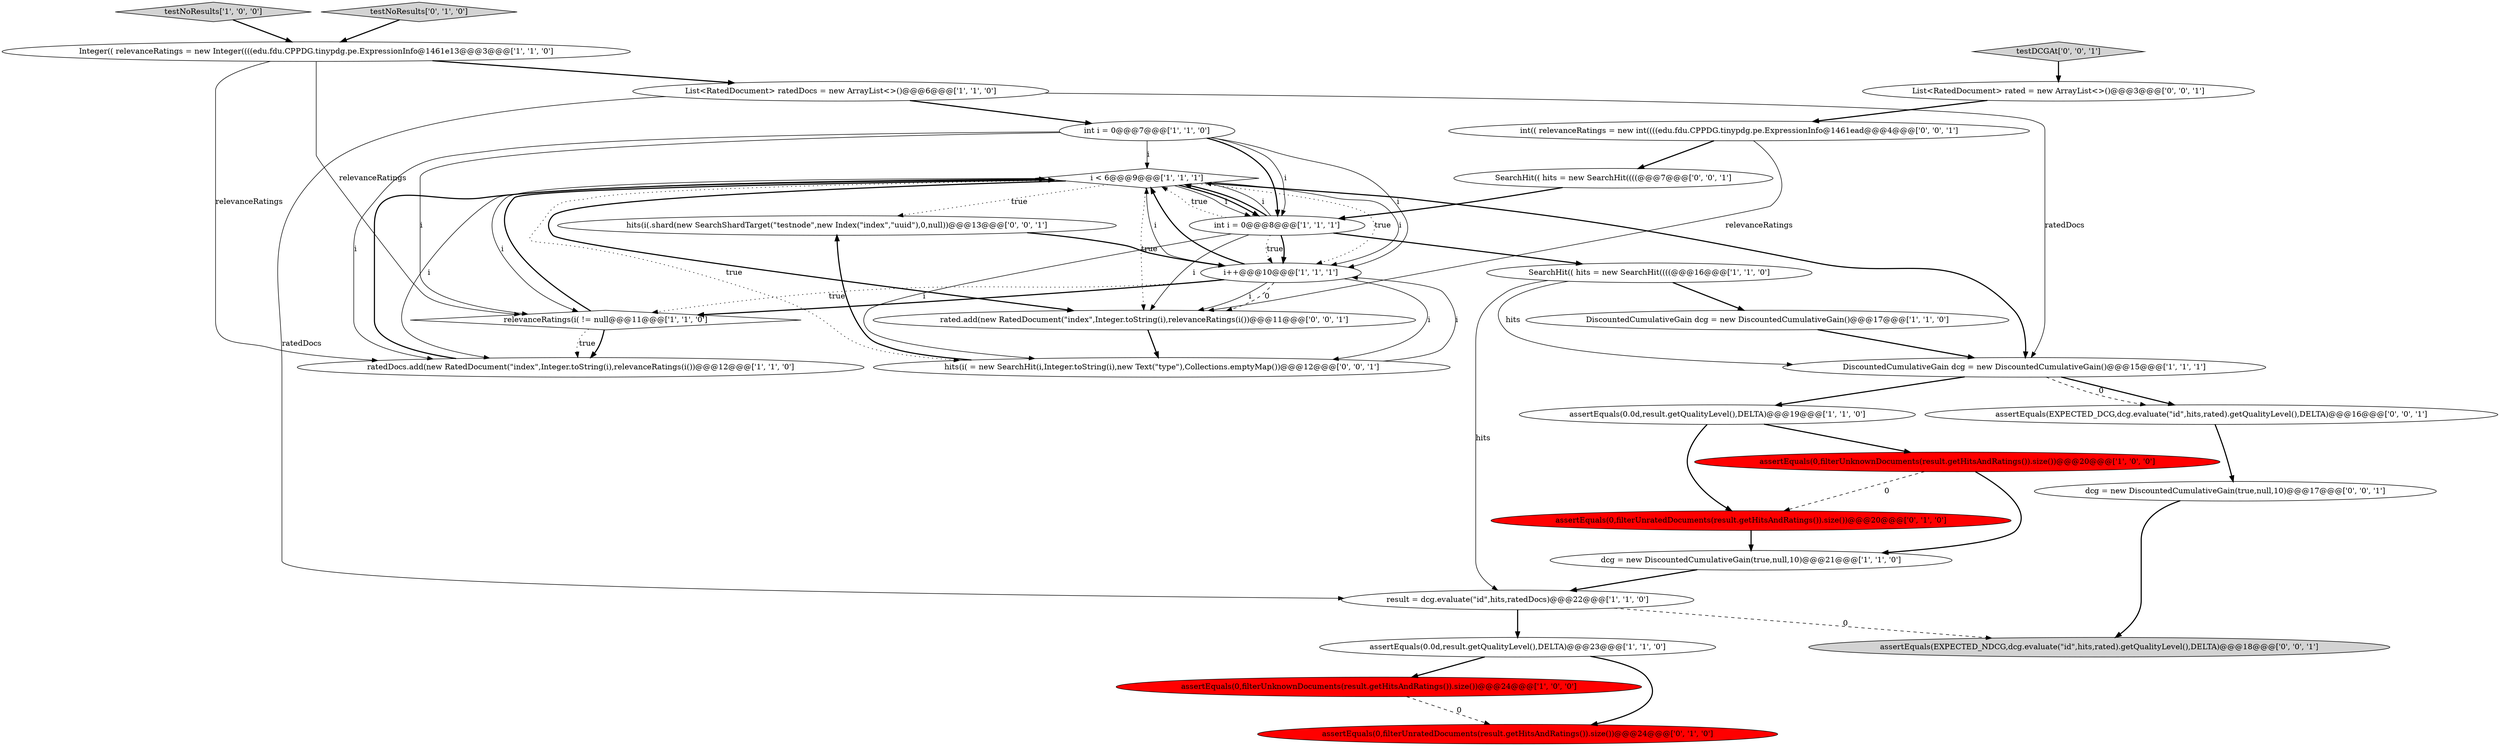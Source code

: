 digraph {
2 [style = filled, label = "SearchHit(( hits = new SearchHit((((@@@16@@@['1', '1', '0']", fillcolor = white, shape = ellipse image = "AAA0AAABBB1BBB"];
10 [style = filled, label = "assertEquals(0,filterUnknownDocuments(result.getHitsAndRatings()).size())@@@24@@@['1', '0', '0']", fillcolor = red, shape = ellipse image = "AAA1AAABBB1BBB"];
5 [style = filled, label = "i < 6@@@9@@@['1', '1', '1']", fillcolor = white, shape = diamond image = "AAA0AAABBB1BBB"];
13 [style = filled, label = "result = dcg.evaluate(\"id\",hits,ratedDocs)@@@22@@@['1', '1', '0']", fillcolor = white, shape = ellipse image = "AAA0AAABBB1BBB"];
9 [style = filled, label = "dcg = new DiscountedCumulativeGain(true,null,10)@@@21@@@['1', '1', '0']", fillcolor = white, shape = ellipse image = "AAA0AAABBB1BBB"];
27 [style = filled, label = "dcg = new DiscountedCumulativeGain(true,null,10)@@@17@@@['0', '0', '1']", fillcolor = white, shape = ellipse image = "AAA0AAABBB3BBB"];
26 [style = filled, label = "SearchHit(( hits = new SearchHit((((@@@7@@@['0', '0', '1']", fillcolor = white, shape = ellipse image = "AAA0AAABBB3BBB"];
4 [style = filled, label = "List<RatedDocument> ratedDocs = new ArrayList<>()@@@6@@@['1', '1', '0']", fillcolor = white, shape = ellipse image = "AAA0AAABBB1BBB"];
1 [style = filled, label = "relevanceRatings(i( != null@@@11@@@['1', '1', '0']", fillcolor = white, shape = diamond image = "AAA0AAABBB1BBB"];
20 [style = filled, label = "assertEquals(0,filterUnratedDocuments(result.getHitsAndRatings()).size())@@@24@@@['0', '1', '0']", fillcolor = red, shape = ellipse image = "AAA1AAABBB2BBB"];
7 [style = filled, label = "ratedDocs.add(new RatedDocument(\"index\",Integer.toString(i),relevanceRatings(i())@@@12@@@['1', '1', '0']", fillcolor = white, shape = ellipse image = "AAA0AAABBB1BBB"];
30 [style = filled, label = "assertEquals(EXPECTED_DCG,dcg.evaluate(\"id\",hits,rated).getQualityLevel(),DELTA)@@@16@@@['0', '0', '1']", fillcolor = white, shape = ellipse image = "AAA0AAABBB3BBB"];
12 [style = filled, label = "testNoResults['1', '0', '0']", fillcolor = lightgray, shape = diamond image = "AAA0AAABBB1BBB"];
29 [style = filled, label = "assertEquals(EXPECTED_NDCG,dcg.evaluate(\"id\",hits,rated).getQualityLevel(),DELTA)@@@18@@@['0', '0', '1']", fillcolor = lightgray, shape = ellipse image = "AAA0AAABBB3BBB"];
28 [style = filled, label = "List<RatedDocument> rated = new ArrayList<>()@@@3@@@['0', '0', '1']", fillcolor = white, shape = ellipse image = "AAA0AAABBB3BBB"];
18 [style = filled, label = "assertEquals(0,filterUnratedDocuments(result.getHitsAndRatings()).size())@@@20@@@['0', '1', '0']", fillcolor = red, shape = ellipse image = "AAA1AAABBB2BBB"];
24 [style = filled, label = "hits(i(.shard(new SearchShardTarget(\"testnode\",new Index(\"index\",\"uuid\"),0,null))@@@13@@@['0', '0', '1']", fillcolor = white, shape = ellipse image = "AAA0AAABBB3BBB"];
11 [style = filled, label = "assertEquals(0.0d,result.getQualityLevel(),DELTA)@@@23@@@['1', '1', '0']", fillcolor = white, shape = ellipse image = "AAA0AAABBB1BBB"];
23 [style = filled, label = "int(( relevanceRatings = new int((((edu.fdu.CPPDG.tinypdg.pe.ExpressionInfo@1461ead@@@4@@@['0', '0', '1']", fillcolor = white, shape = ellipse image = "AAA0AAABBB3BBB"];
14 [style = filled, label = "int i = 0@@@8@@@['1', '1', '1']", fillcolor = white, shape = ellipse image = "AAA0AAABBB1BBB"];
21 [style = filled, label = "hits(i( = new SearchHit(i,Integer.toString(i),new Text(\"type\"),Collections.emptyMap())@@@12@@@['0', '0', '1']", fillcolor = white, shape = ellipse image = "AAA0AAABBB3BBB"];
16 [style = filled, label = "DiscountedCumulativeGain dcg = new DiscountedCumulativeGain()@@@17@@@['1', '1', '0']", fillcolor = white, shape = ellipse image = "AAA0AAABBB1BBB"];
3 [style = filled, label = "Integer(( relevanceRatings = new Integer((((edu.fdu.CPPDG.tinypdg.pe.ExpressionInfo@1461e13@@@3@@@['1', '1', '0']", fillcolor = white, shape = ellipse image = "AAA0AAABBB1BBB"];
8 [style = filled, label = "DiscountedCumulativeGain dcg = new DiscountedCumulativeGain()@@@15@@@['1', '1', '1']", fillcolor = white, shape = ellipse image = "AAA0AAABBB1BBB"];
0 [style = filled, label = "int i = 0@@@7@@@['1', '1', '0']", fillcolor = white, shape = ellipse image = "AAA0AAABBB1BBB"];
15 [style = filled, label = "assertEquals(0.0d,result.getQualityLevel(),DELTA)@@@19@@@['1', '1', '0']", fillcolor = white, shape = ellipse image = "AAA0AAABBB1BBB"];
22 [style = filled, label = "testDCGAt['0', '0', '1']", fillcolor = lightgray, shape = diamond image = "AAA0AAABBB3BBB"];
19 [style = filled, label = "testNoResults['0', '1', '0']", fillcolor = lightgray, shape = diamond image = "AAA0AAABBB2BBB"];
17 [style = filled, label = "assertEquals(0,filterUnknownDocuments(result.getHitsAndRatings()).size())@@@20@@@['1', '0', '0']", fillcolor = red, shape = ellipse image = "AAA1AAABBB1BBB"];
25 [style = filled, label = "rated.add(new RatedDocument(\"index\",Integer.toString(i),relevanceRatings(i())@@@11@@@['0', '0', '1']", fillcolor = white, shape = ellipse image = "AAA0AAABBB3BBB"];
6 [style = filled, label = "i++@@@10@@@['1', '1', '1']", fillcolor = white, shape = ellipse image = "AAA0AAABBB1BBB"];
1->5 [style = bold, label=""];
8->30 [style = bold, label=""];
11->20 [style = bold, label=""];
5->8 [style = bold, label=""];
14->5 [style = solid, label="i"];
3->1 [style = solid, label="relevanceRatings"];
8->15 [style = bold, label=""];
16->8 [style = bold, label=""];
4->8 [style = solid, label="ratedDocs"];
0->1 [style = solid, label="i"];
6->5 [style = solid, label="i"];
13->29 [style = dashed, label="0"];
17->9 [style = bold, label=""];
14->5 [style = bold, label=""];
30->27 [style = bold, label=""];
6->1 [style = dotted, label="true"];
23->26 [style = bold, label=""];
26->14 [style = bold, label=""];
23->25 [style = solid, label="relevanceRatings"];
5->6 [style = dotted, label="true"];
5->14 [style = solid, label="i"];
5->7 [style = solid, label="i"];
14->25 [style = solid, label="i"];
22->28 [style = bold, label=""];
21->24 [style = bold, label=""];
14->6 [style = dotted, label="true"];
5->14 [style = bold, label=""];
5->1 [style = solid, label="i"];
3->4 [style = bold, label=""];
1->7 [style = bold, label=""];
13->11 [style = bold, label=""];
15->18 [style = bold, label=""];
2->8 [style = solid, label="hits"];
5->25 [style = bold, label=""];
0->5 [style = solid, label="i"];
4->0 [style = bold, label=""];
3->7 [style = solid, label="relevanceRatings"];
1->7 [style = dotted, label="true"];
21->6 [style = solid, label="i"];
6->1 [style = bold, label=""];
5->24 [style = dotted, label="true"];
6->5 [style = bold, label=""];
15->17 [style = bold, label=""];
0->14 [style = bold, label=""];
7->5 [style = bold, label=""];
0->14 [style = solid, label="i"];
6->21 [style = solid, label="i"];
14->5 [style = dotted, label="true"];
6->25 [style = dashed, label="0"];
6->25 [style = solid, label="i"];
5->25 [style = dotted, label="true"];
0->7 [style = solid, label="i"];
11->10 [style = bold, label=""];
28->23 [style = bold, label=""];
18->9 [style = bold, label=""];
14->21 [style = solid, label="i"];
5->21 [style = dotted, label="true"];
10->20 [style = dashed, label="0"];
8->30 [style = dashed, label="0"];
14->2 [style = bold, label=""];
12->3 [style = bold, label=""];
27->29 [style = bold, label=""];
24->6 [style = bold, label=""];
4->13 [style = solid, label="ratedDocs"];
17->18 [style = dashed, label="0"];
19->3 [style = bold, label=""];
0->6 [style = solid, label="i"];
14->6 [style = bold, label=""];
5->6 [style = solid, label="i"];
2->13 [style = solid, label="hits"];
25->21 [style = bold, label=""];
9->13 [style = bold, label=""];
2->16 [style = bold, label=""];
}
